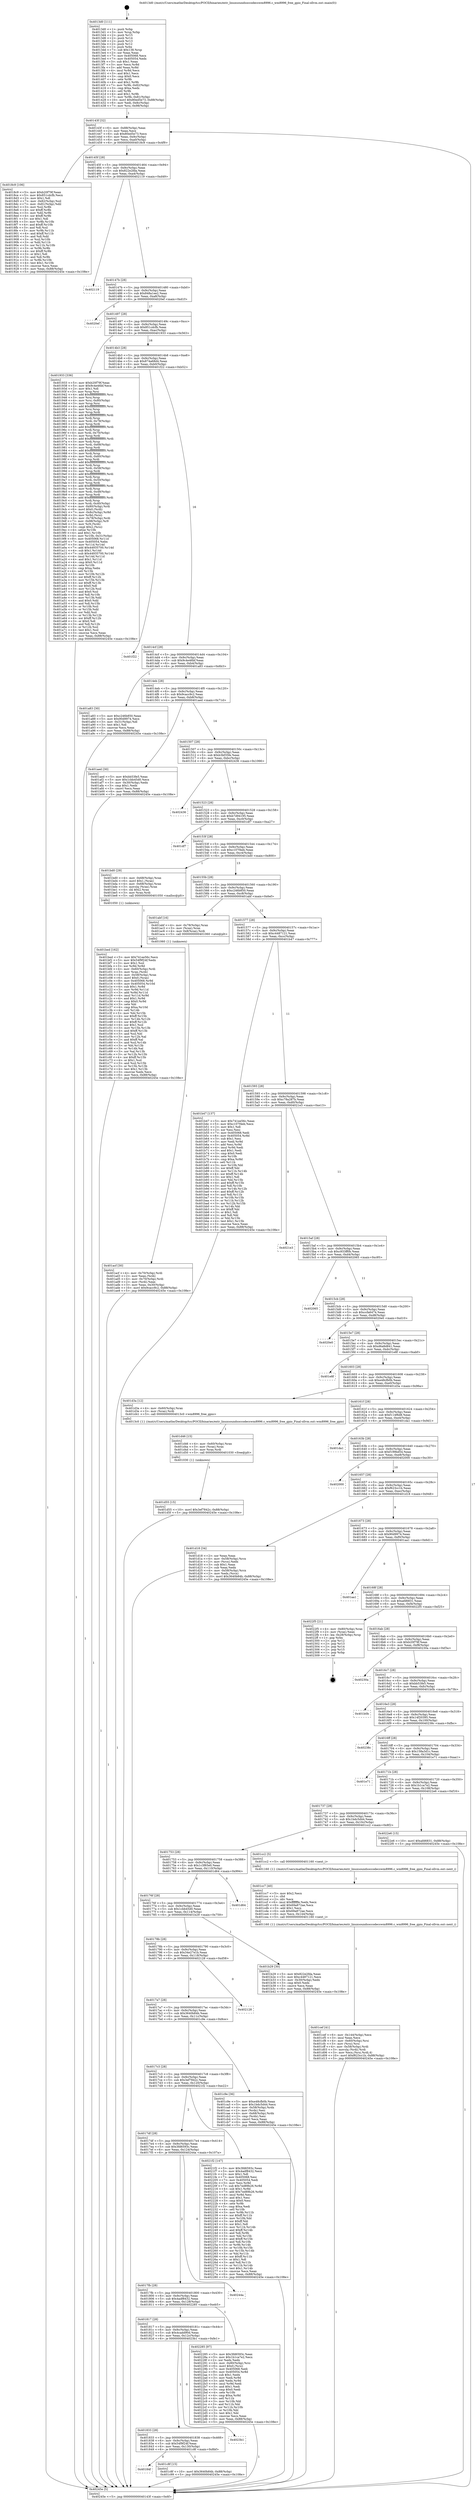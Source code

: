 digraph "0x4013d0" {
  label = "0x4013d0 (/mnt/c/Users/mathe/Desktop/tcc/POCII/binaries/extr_linuxsoundsoccodecswm8996.c_wm8996_free_gpio_Final-ollvm.out::main(0))"
  labelloc = "t"
  node[shape=record]

  Entry [label="",width=0.3,height=0.3,shape=circle,fillcolor=black,style=filled]
  "0x40143f" [label="{
     0x40143f [32]\l
     | [instrs]\l
     &nbsp;&nbsp;0x40143f \<+6\>: mov -0x88(%rbp),%eax\l
     &nbsp;&nbsp;0x401445 \<+2\>: mov %eax,%ecx\l
     &nbsp;&nbsp;0x401447 \<+6\>: sub $0x80ed5e73,%ecx\l
     &nbsp;&nbsp;0x40144d \<+6\>: mov %eax,-0x9c(%rbp)\l
     &nbsp;&nbsp;0x401453 \<+6\>: mov %ecx,-0xa0(%rbp)\l
     &nbsp;&nbsp;0x401459 \<+6\>: je 00000000004018c9 \<main+0x4f9\>\l
  }"]
  "0x4018c9" [label="{
     0x4018c9 [106]\l
     | [instrs]\l
     &nbsp;&nbsp;0x4018c9 \<+5\>: mov $0xb20f79f,%eax\l
     &nbsp;&nbsp;0x4018ce \<+5\>: mov $0x851cdcfb,%ecx\l
     &nbsp;&nbsp;0x4018d3 \<+2\>: mov $0x1,%dl\l
     &nbsp;&nbsp;0x4018d5 \<+7\>: mov -0x82(%rbp),%sil\l
     &nbsp;&nbsp;0x4018dc \<+7\>: mov -0x81(%rbp),%dil\l
     &nbsp;&nbsp;0x4018e3 \<+3\>: mov %sil,%r8b\l
     &nbsp;&nbsp;0x4018e6 \<+4\>: xor $0xff,%r8b\l
     &nbsp;&nbsp;0x4018ea \<+3\>: mov %dil,%r9b\l
     &nbsp;&nbsp;0x4018ed \<+4\>: xor $0xff,%r9b\l
     &nbsp;&nbsp;0x4018f1 \<+3\>: xor $0x1,%dl\l
     &nbsp;&nbsp;0x4018f4 \<+3\>: mov %r8b,%r10b\l
     &nbsp;&nbsp;0x4018f7 \<+4\>: and $0xff,%r10b\l
     &nbsp;&nbsp;0x4018fb \<+3\>: and %dl,%sil\l
     &nbsp;&nbsp;0x4018fe \<+3\>: mov %r9b,%r11b\l
     &nbsp;&nbsp;0x401901 \<+4\>: and $0xff,%r11b\l
     &nbsp;&nbsp;0x401905 \<+3\>: and %dl,%dil\l
     &nbsp;&nbsp;0x401908 \<+3\>: or %sil,%r10b\l
     &nbsp;&nbsp;0x40190b \<+3\>: or %dil,%r11b\l
     &nbsp;&nbsp;0x40190e \<+3\>: xor %r11b,%r10b\l
     &nbsp;&nbsp;0x401911 \<+3\>: or %r9b,%r8b\l
     &nbsp;&nbsp;0x401914 \<+4\>: xor $0xff,%r8b\l
     &nbsp;&nbsp;0x401918 \<+3\>: or $0x1,%dl\l
     &nbsp;&nbsp;0x40191b \<+3\>: and %dl,%r8b\l
     &nbsp;&nbsp;0x40191e \<+3\>: or %r8b,%r10b\l
     &nbsp;&nbsp;0x401921 \<+4\>: test $0x1,%r10b\l
     &nbsp;&nbsp;0x401925 \<+3\>: cmovne %ecx,%eax\l
     &nbsp;&nbsp;0x401928 \<+6\>: mov %eax,-0x88(%rbp)\l
     &nbsp;&nbsp;0x40192e \<+5\>: jmp 000000000040245e \<main+0x108e\>\l
  }"]
  "0x40145f" [label="{
     0x40145f [28]\l
     | [instrs]\l
     &nbsp;&nbsp;0x40145f \<+5\>: jmp 0000000000401464 \<main+0x94\>\l
     &nbsp;&nbsp;0x401464 \<+6\>: mov -0x9c(%rbp),%eax\l
     &nbsp;&nbsp;0x40146a \<+5\>: sub $0x822e2fda,%eax\l
     &nbsp;&nbsp;0x40146f \<+6\>: mov %eax,-0xa4(%rbp)\l
     &nbsp;&nbsp;0x401475 \<+6\>: je 0000000000402119 \<main+0xd49\>\l
  }"]
  "0x40245e" [label="{
     0x40245e [5]\l
     | [instrs]\l
     &nbsp;&nbsp;0x40245e \<+5\>: jmp 000000000040143f \<main+0x6f\>\l
  }"]
  "0x4013d0" [label="{
     0x4013d0 [111]\l
     | [instrs]\l
     &nbsp;&nbsp;0x4013d0 \<+1\>: push %rbp\l
     &nbsp;&nbsp;0x4013d1 \<+3\>: mov %rsp,%rbp\l
     &nbsp;&nbsp;0x4013d4 \<+2\>: push %r15\l
     &nbsp;&nbsp;0x4013d6 \<+2\>: push %r14\l
     &nbsp;&nbsp;0x4013d8 \<+2\>: push %r13\l
     &nbsp;&nbsp;0x4013da \<+2\>: push %r12\l
     &nbsp;&nbsp;0x4013dc \<+1\>: push %rbx\l
     &nbsp;&nbsp;0x4013dd \<+7\>: sub $0x138,%rsp\l
     &nbsp;&nbsp;0x4013e4 \<+2\>: xor %eax,%eax\l
     &nbsp;&nbsp;0x4013e6 \<+7\>: mov 0x405068,%ecx\l
     &nbsp;&nbsp;0x4013ed \<+7\>: mov 0x405054,%edx\l
     &nbsp;&nbsp;0x4013f4 \<+3\>: sub $0x1,%eax\l
     &nbsp;&nbsp;0x4013f7 \<+3\>: mov %ecx,%r8d\l
     &nbsp;&nbsp;0x4013fa \<+3\>: add %eax,%r8d\l
     &nbsp;&nbsp;0x4013fd \<+4\>: imul %r8d,%ecx\l
     &nbsp;&nbsp;0x401401 \<+3\>: and $0x1,%ecx\l
     &nbsp;&nbsp;0x401404 \<+3\>: cmp $0x0,%ecx\l
     &nbsp;&nbsp;0x401407 \<+4\>: sete %r9b\l
     &nbsp;&nbsp;0x40140b \<+4\>: and $0x1,%r9b\l
     &nbsp;&nbsp;0x40140f \<+7\>: mov %r9b,-0x82(%rbp)\l
     &nbsp;&nbsp;0x401416 \<+3\>: cmp $0xa,%edx\l
     &nbsp;&nbsp;0x401419 \<+4\>: setl %r9b\l
     &nbsp;&nbsp;0x40141d \<+4\>: and $0x1,%r9b\l
     &nbsp;&nbsp;0x401421 \<+7\>: mov %r9b,-0x81(%rbp)\l
     &nbsp;&nbsp;0x401428 \<+10\>: movl $0x80ed5e73,-0x88(%rbp)\l
     &nbsp;&nbsp;0x401432 \<+6\>: mov %edi,-0x8c(%rbp)\l
     &nbsp;&nbsp;0x401438 \<+7\>: mov %rsi,-0x98(%rbp)\l
  }"]
  Exit [label="",width=0.3,height=0.3,shape=circle,fillcolor=black,style=filled,peripheries=2]
  "0x402119" [label="{
     0x402119\l
  }", style=dashed]
  "0x40147b" [label="{
     0x40147b [28]\l
     | [instrs]\l
     &nbsp;&nbsp;0x40147b \<+5\>: jmp 0000000000401480 \<main+0xb0\>\l
     &nbsp;&nbsp;0x401480 \<+6\>: mov -0x9c(%rbp),%eax\l
     &nbsp;&nbsp;0x401486 \<+5\>: sub $0x848a1ee2,%eax\l
     &nbsp;&nbsp;0x40148b \<+6\>: mov %eax,-0xa8(%rbp)\l
     &nbsp;&nbsp;0x401491 \<+6\>: je 00000000004020ef \<main+0xd1f\>\l
  }"]
  "0x401d55" [label="{
     0x401d55 [15]\l
     | [instrs]\l
     &nbsp;&nbsp;0x401d55 \<+10\>: movl $0x3ef7842c,-0x88(%rbp)\l
     &nbsp;&nbsp;0x401d5f \<+5\>: jmp 000000000040245e \<main+0x108e\>\l
  }"]
  "0x4020ef" [label="{
     0x4020ef\l
  }", style=dashed]
  "0x401497" [label="{
     0x401497 [28]\l
     | [instrs]\l
     &nbsp;&nbsp;0x401497 \<+5\>: jmp 000000000040149c \<main+0xcc\>\l
     &nbsp;&nbsp;0x40149c \<+6\>: mov -0x9c(%rbp),%eax\l
     &nbsp;&nbsp;0x4014a2 \<+5\>: sub $0x851cdcfb,%eax\l
     &nbsp;&nbsp;0x4014a7 \<+6\>: mov %eax,-0xac(%rbp)\l
     &nbsp;&nbsp;0x4014ad \<+6\>: je 0000000000401933 \<main+0x563\>\l
  }"]
  "0x401d46" [label="{
     0x401d46 [15]\l
     | [instrs]\l
     &nbsp;&nbsp;0x401d46 \<+4\>: mov -0x60(%rbp),%rax\l
     &nbsp;&nbsp;0x401d4a \<+3\>: mov (%rax),%rax\l
     &nbsp;&nbsp;0x401d4d \<+3\>: mov %rax,%rdi\l
     &nbsp;&nbsp;0x401d50 \<+5\>: call 0000000000401030 \<free@plt\>\l
     | [calls]\l
     &nbsp;&nbsp;0x401030 \{1\} (unknown)\l
  }"]
  "0x401933" [label="{
     0x401933 [336]\l
     | [instrs]\l
     &nbsp;&nbsp;0x401933 \<+5\>: mov $0xb20f79f,%eax\l
     &nbsp;&nbsp;0x401938 \<+5\>: mov $0x9c4e46bf,%ecx\l
     &nbsp;&nbsp;0x40193d \<+2\>: mov $0x1,%dl\l
     &nbsp;&nbsp;0x40193f \<+3\>: mov %rsp,%rsi\l
     &nbsp;&nbsp;0x401942 \<+4\>: add $0xfffffffffffffff0,%rsi\l
     &nbsp;&nbsp;0x401946 \<+3\>: mov %rsi,%rsp\l
     &nbsp;&nbsp;0x401949 \<+4\>: mov %rsi,-0x80(%rbp)\l
     &nbsp;&nbsp;0x40194d \<+3\>: mov %rsp,%rsi\l
     &nbsp;&nbsp;0x401950 \<+4\>: add $0xfffffffffffffff0,%rsi\l
     &nbsp;&nbsp;0x401954 \<+3\>: mov %rsi,%rsp\l
     &nbsp;&nbsp;0x401957 \<+3\>: mov %rsp,%rdi\l
     &nbsp;&nbsp;0x40195a \<+4\>: add $0xfffffffffffffff0,%rdi\l
     &nbsp;&nbsp;0x40195e \<+3\>: mov %rdi,%rsp\l
     &nbsp;&nbsp;0x401961 \<+4\>: mov %rdi,-0x78(%rbp)\l
     &nbsp;&nbsp;0x401965 \<+3\>: mov %rsp,%rdi\l
     &nbsp;&nbsp;0x401968 \<+4\>: add $0xfffffffffffffff0,%rdi\l
     &nbsp;&nbsp;0x40196c \<+3\>: mov %rdi,%rsp\l
     &nbsp;&nbsp;0x40196f \<+4\>: mov %rdi,-0x70(%rbp)\l
     &nbsp;&nbsp;0x401973 \<+3\>: mov %rsp,%rdi\l
     &nbsp;&nbsp;0x401976 \<+4\>: add $0xfffffffffffffff0,%rdi\l
     &nbsp;&nbsp;0x40197a \<+3\>: mov %rdi,%rsp\l
     &nbsp;&nbsp;0x40197d \<+4\>: mov %rdi,-0x68(%rbp)\l
     &nbsp;&nbsp;0x401981 \<+3\>: mov %rsp,%rdi\l
     &nbsp;&nbsp;0x401984 \<+4\>: add $0xfffffffffffffff0,%rdi\l
     &nbsp;&nbsp;0x401988 \<+3\>: mov %rdi,%rsp\l
     &nbsp;&nbsp;0x40198b \<+4\>: mov %rdi,-0x60(%rbp)\l
     &nbsp;&nbsp;0x40198f \<+3\>: mov %rsp,%rdi\l
     &nbsp;&nbsp;0x401992 \<+4\>: add $0xfffffffffffffff0,%rdi\l
     &nbsp;&nbsp;0x401996 \<+3\>: mov %rdi,%rsp\l
     &nbsp;&nbsp;0x401999 \<+4\>: mov %rdi,-0x58(%rbp)\l
     &nbsp;&nbsp;0x40199d \<+3\>: mov %rsp,%rdi\l
     &nbsp;&nbsp;0x4019a0 \<+4\>: add $0xfffffffffffffff0,%rdi\l
     &nbsp;&nbsp;0x4019a4 \<+3\>: mov %rdi,%rsp\l
     &nbsp;&nbsp;0x4019a7 \<+4\>: mov %rdi,-0x50(%rbp)\l
     &nbsp;&nbsp;0x4019ab \<+3\>: mov %rsp,%rdi\l
     &nbsp;&nbsp;0x4019ae \<+4\>: add $0xfffffffffffffff0,%rdi\l
     &nbsp;&nbsp;0x4019b2 \<+3\>: mov %rdi,%rsp\l
     &nbsp;&nbsp;0x4019b5 \<+4\>: mov %rdi,-0x48(%rbp)\l
     &nbsp;&nbsp;0x4019b9 \<+3\>: mov %rsp,%rdi\l
     &nbsp;&nbsp;0x4019bc \<+4\>: add $0xfffffffffffffff0,%rdi\l
     &nbsp;&nbsp;0x4019c0 \<+3\>: mov %rdi,%rsp\l
     &nbsp;&nbsp;0x4019c3 \<+4\>: mov %rdi,-0x40(%rbp)\l
     &nbsp;&nbsp;0x4019c7 \<+4\>: mov -0x80(%rbp),%rdi\l
     &nbsp;&nbsp;0x4019cb \<+6\>: movl $0x0,(%rdi)\l
     &nbsp;&nbsp;0x4019d1 \<+7\>: mov -0x8c(%rbp),%r8d\l
     &nbsp;&nbsp;0x4019d8 \<+3\>: mov %r8d,(%rsi)\l
     &nbsp;&nbsp;0x4019db \<+4\>: mov -0x78(%rbp),%rdi\l
     &nbsp;&nbsp;0x4019df \<+7\>: mov -0x98(%rbp),%r9\l
     &nbsp;&nbsp;0x4019e6 \<+3\>: mov %r9,(%rdi)\l
     &nbsp;&nbsp;0x4019e9 \<+3\>: cmpl $0x2,(%rsi)\l
     &nbsp;&nbsp;0x4019ec \<+4\>: setne %r10b\l
     &nbsp;&nbsp;0x4019f0 \<+4\>: and $0x1,%r10b\l
     &nbsp;&nbsp;0x4019f4 \<+4\>: mov %r10b,-0x31(%rbp)\l
     &nbsp;&nbsp;0x4019f8 \<+8\>: mov 0x405068,%r11d\l
     &nbsp;&nbsp;0x401a00 \<+7\>: mov 0x405054,%ebx\l
     &nbsp;&nbsp;0x401a07 \<+3\>: mov %r11d,%r14d\l
     &nbsp;&nbsp;0x401a0a \<+7\>: add $0x44935700,%r14d\l
     &nbsp;&nbsp;0x401a11 \<+4\>: sub $0x1,%r14d\l
     &nbsp;&nbsp;0x401a15 \<+7\>: sub $0x44935700,%r14d\l
     &nbsp;&nbsp;0x401a1c \<+4\>: imul %r14d,%r11d\l
     &nbsp;&nbsp;0x401a20 \<+4\>: and $0x1,%r11d\l
     &nbsp;&nbsp;0x401a24 \<+4\>: cmp $0x0,%r11d\l
     &nbsp;&nbsp;0x401a28 \<+4\>: sete %r10b\l
     &nbsp;&nbsp;0x401a2c \<+3\>: cmp $0xa,%ebx\l
     &nbsp;&nbsp;0x401a2f \<+4\>: setl %r15b\l
     &nbsp;&nbsp;0x401a33 \<+3\>: mov %r10b,%r12b\l
     &nbsp;&nbsp;0x401a36 \<+4\>: xor $0xff,%r12b\l
     &nbsp;&nbsp;0x401a3a \<+3\>: mov %r15b,%r13b\l
     &nbsp;&nbsp;0x401a3d \<+4\>: xor $0xff,%r13b\l
     &nbsp;&nbsp;0x401a41 \<+3\>: xor $0x0,%dl\l
     &nbsp;&nbsp;0x401a44 \<+3\>: mov %r12b,%sil\l
     &nbsp;&nbsp;0x401a47 \<+4\>: and $0x0,%sil\l
     &nbsp;&nbsp;0x401a4b \<+3\>: and %dl,%r10b\l
     &nbsp;&nbsp;0x401a4e \<+3\>: mov %r13b,%dil\l
     &nbsp;&nbsp;0x401a51 \<+4\>: and $0x0,%dil\l
     &nbsp;&nbsp;0x401a55 \<+3\>: and %dl,%r15b\l
     &nbsp;&nbsp;0x401a58 \<+3\>: or %r10b,%sil\l
     &nbsp;&nbsp;0x401a5b \<+3\>: or %r15b,%dil\l
     &nbsp;&nbsp;0x401a5e \<+3\>: xor %dil,%sil\l
     &nbsp;&nbsp;0x401a61 \<+3\>: or %r13b,%r12b\l
     &nbsp;&nbsp;0x401a64 \<+4\>: xor $0xff,%r12b\l
     &nbsp;&nbsp;0x401a68 \<+3\>: or $0x0,%dl\l
     &nbsp;&nbsp;0x401a6b \<+3\>: and %dl,%r12b\l
     &nbsp;&nbsp;0x401a6e \<+3\>: or %r12b,%sil\l
     &nbsp;&nbsp;0x401a71 \<+4\>: test $0x1,%sil\l
     &nbsp;&nbsp;0x401a75 \<+3\>: cmovne %ecx,%eax\l
     &nbsp;&nbsp;0x401a78 \<+6\>: mov %eax,-0x88(%rbp)\l
     &nbsp;&nbsp;0x401a7e \<+5\>: jmp 000000000040245e \<main+0x108e\>\l
  }"]
  "0x4014b3" [label="{
     0x4014b3 [28]\l
     | [instrs]\l
     &nbsp;&nbsp;0x4014b3 \<+5\>: jmp 00000000004014b8 \<main+0xe8\>\l
     &nbsp;&nbsp;0x4014b8 \<+6\>: mov -0x9c(%rbp),%eax\l
     &nbsp;&nbsp;0x4014be \<+5\>: sub $0x874a68d4,%eax\l
     &nbsp;&nbsp;0x4014c3 \<+6\>: mov %eax,-0xb0(%rbp)\l
     &nbsp;&nbsp;0x4014c9 \<+6\>: je 0000000000401f22 \<main+0xb52\>\l
  }"]
  "0x401cef" [label="{
     0x401cef [41]\l
     | [instrs]\l
     &nbsp;&nbsp;0x401cef \<+6\>: mov -0x144(%rbp),%ecx\l
     &nbsp;&nbsp;0x401cf5 \<+3\>: imul %eax,%ecx\l
     &nbsp;&nbsp;0x401cf8 \<+4\>: mov -0x60(%rbp),%rsi\l
     &nbsp;&nbsp;0x401cfc \<+3\>: mov (%rsi),%rsi\l
     &nbsp;&nbsp;0x401cff \<+4\>: mov -0x58(%rbp),%rdi\l
     &nbsp;&nbsp;0x401d03 \<+3\>: movslq (%rdi),%rdi\l
     &nbsp;&nbsp;0x401d06 \<+3\>: mov %ecx,(%rsi,%rdi,4)\l
     &nbsp;&nbsp;0x401d09 \<+10\>: movl $0xf623cc1b,-0x88(%rbp)\l
     &nbsp;&nbsp;0x401d13 \<+5\>: jmp 000000000040245e \<main+0x108e\>\l
  }"]
  "0x401cc7" [label="{
     0x401cc7 [40]\l
     | [instrs]\l
     &nbsp;&nbsp;0x401cc7 \<+5\>: mov $0x2,%ecx\l
     &nbsp;&nbsp;0x401ccc \<+1\>: cltd\l
     &nbsp;&nbsp;0x401ccd \<+2\>: idiv %ecx\l
     &nbsp;&nbsp;0x401ccf \<+6\>: imul $0xfffffffe,%edx,%ecx\l
     &nbsp;&nbsp;0x401cd5 \<+6\>: add $0x69a872ae,%ecx\l
     &nbsp;&nbsp;0x401cdb \<+3\>: add $0x1,%ecx\l
     &nbsp;&nbsp;0x401cde \<+6\>: sub $0x69a872ae,%ecx\l
     &nbsp;&nbsp;0x401ce4 \<+6\>: mov %ecx,-0x144(%rbp)\l
     &nbsp;&nbsp;0x401cea \<+5\>: call 0000000000401160 \<next_i\>\l
     | [calls]\l
     &nbsp;&nbsp;0x401160 \{1\} (/mnt/c/Users/mathe/Desktop/tcc/POCII/binaries/extr_linuxsoundsoccodecswm8996.c_wm8996_free_gpio_Final-ollvm.out::next_i)\l
  }"]
  "0x401f22" [label="{
     0x401f22\l
  }", style=dashed]
  "0x4014cf" [label="{
     0x4014cf [28]\l
     | [instrs]\l
     &nbsp;&nbsp;0x4014cf \<+5\>: jmp 00000000004014d4 \<main+0x104\>\l
     &nbsp;&nbsp;0x4014d4 \<+6\>: mov -0x9c(%rbp),%eax\l
     &nbsp;&nbsp;0x4014da \<+5\>: sub $0x9c4e46bf,%eax\l
     &nbsp;&nbsp;0x4014df \<+6\>: mov %eax,-0xb4(%rbp)\l
     &nbsp;&nbsp;0x4014e5 \<+6\>: je 0000000000401a83 \<main+0x6b3\>\l
  }"]
  "0x40184f" [label="{
     0x40184f\l
  }", style=dashed]
  "0x401a83" [label="{
     0x401a83 [30]\l
     | [instrs]\l
     &nbsp;&nbsp;0x401a83 \<+5\>: mov $0xc246b850,%eax\l
     &nbsp;&nbsp;0x401a88 \<+5\>: mov $0x90d9974,%ecx\l
     &nbsp;&nbsp;0x401a8d \<+3\>: mov -0x31(%rbp),%dl\l
     &nbsp;&nbsp;0x401a90 \<+3\>: test $0x1,%dl\l
     &nbsp;&nbsp;0x401a93 \<+3\>: cmovne %ecx,%eax\l
     &nbsp;&nbsp;0x401a96 \<+6\>: mov %eax,-0x88(%rbp)\l
     &nbsp;&nbsp;0x401a9c \<+5\>: jmp 000000000040245e \<main+0x108e\>\l
  }"]
  "0x4014eb" [label="{
     0x4014eb [28]\l
     | [instrs]\l
     &nbsp;&nbsp;0x4014eb \<+5\>: jmp 00000000004014f0 \<main+0x120\>\l
     &nbsp;&nbsp;0x4014f0 \<+6\>: mov -0x9c(%rbp),%eax\l
     &nbsp;&nbsp;0x4014f6 \<+5\>: sub $0x9cacc9c2,%eax\l
     &nbsp;&nbsp;0x4014fb \<+6\>: mov %eax,-0xb8(%rbp)\l
     &nbsp;&nbsp;0x401501 \<+6\>: je 0000000000401aed \<main+0x71d\>\l
  }"]
  "0x401c8f" [label="{
     0x401c8f [15]\l
     | [instrs]\l
     &nbsp;&nbsp;0x401c8f \<+10\>: movl $0x3640b84b,-0x88(%rbp)\l
     &nbsp;&nbsp;0x401c99 \<+5\>: jmp 000000000040245e \<main+0x108e\>\l
  }"]
  "0x401aed" [label="{
     0x401aed [30]\l
     | [instrs]\l
     &nbsp;&nbsp;0x401aed \<+5\>: mov $0xbb53fe5,%eax\l
     &nbsp;&nbsp;0x401af2 \<+5\>: mov $0x1cbb45d0,%ecx\l
     &nbsp;&nbsp;0x401af7 \<+3\>: mov -0x30(%rbp),%edx\l
     &nbsp;&nbsp;0x401afa \<+3\>: cmp $0x1,%edx\l
     &nbsp;&nbsp;0x401afd \<+3\>: cmovl %ecx,%eax\l
     &nbsp;&nbsp;0x401b00 \<+6\>: mov %eax,-0x88(%rbp)\l
     &nbsp;&nbsp;0x401b06 \<+5\>: jmp 000000000040245e \<main+0x108e\>\l
  }"]
  "0x401507" [label="{
     0x401507 [28]\l
     | [instrs]\l
     &nbsp;&nbsp;0x401507 \<+5\>: jmp 000000000040150c \<main+0x13c\>\l
     &nbsp;&nbsp;0x40150c \<+6\>: mov -0x9c(%rbp),%eax\l
     &nbsp;&nbsp;0x401512 \<+5\>: sub $0xb3bf35fe,%eax\l
     &nbsp;&nbsp;0x401517 \<+6\>: mov %eax,-0xbc(%rbp)\l
     &nbsp;&nbsp;0x40151d \<+6\>: je 0000000000402436 \<main+0x1066\>\l
  }"]
  "0x401833" [label="{
     0x401833 [28]\l
     | [instrs]\l
     &nbsp;&nbsp;0x401833 \<+5\>: jmp 0000000000401838 \<main+0x468\>\l
     &nbsp;&nbsp;0x401838 \<+6\>: mov -0x9c(%rbp),%eax\l
     &nbsp;&nbsp;0x40183e \<+5\>: sub $0x54f9f24f,%eax\l
     &nbsp;&nbsp;0x401843 \<+6\>: mov %eax,-0x130(%rbp)\l
     &nbsp;&nbsp;0x401849 \<+6\>: je 0000000000401c8f \<main+0x8bf\>\l
  }"]
  "0x402436" [label="{
     0x402436\l
  }", style=dashed]
  "0x401523" [label="{
     0x401523 [28]\l
     | [instrs]\l
     &nbsp;&nbsp;0x401523 \<+5\>: jmp 0000000000401528 \<main+0x158\>\l
     &nbsp;&nbsp;0x401528 \<+6\>: mov -0x9c(%rbp),%eax\l
     &nbsp;&nbsp;0x40152e \<+5\>: sub $0xb7d94195,%eax\l
     &nbsp;&nbsp;0x401533 \<+6\>: mov %eax,-0xc0(%rbp)\l
     &nbsp;&nbsp;0x401539 \<+6\>: je 0000000000401df7 \<main+0xa27\>\l
  }"]
  "0x4023b1" [label="{
     0x4023b1\l
  }", style=dashed]
  "0x401df7" [label="{
     0x401df7\l
  }", style=dashed]
  "0x40153f" [label="{
     0x40153f [28]\l
     | [instrs]\l
     &nbsp;&nbsp;0x40153f \<+5\>: jmp 0000000000401544 \<main+0x174\>\l
     &nbsp;&nbsp;0x401544 \<+6\>: mov -0x9c(%rbp),%eax\l
     &nbsp;&nbsp;0x40154a \<+5\>: sub $0xc107f4eb,%eax\l
     &nbsp;&nbsp;0x40154f \<+6\>: mov %eax,-0xc4(%rbp)\l
     &nbsp;&nbsp;0x401555 \<+6\>: je 0000000000401bd0 \<main+0x800\>\l
  }"]
  "0x401817" [label="{
     0x401817 [28]\l
     | [instrs]\l
     &nbsp;&nbsp;0x401817 \<+5\>: jmp 000000000040181c \<main+0x44c\>\l
     &nbsp;&nbsp;0x40181c \<+6\>: mov -0x9c(%rbp),%eax\l
     &nbsp;&nbsp;0x401822 \<+5\>: sub $0x4cadd90d,%eax\l
     &nbsp;&nbsp;0x401827 \<+6\>: mov %eax,-0x12c(%rbp)\l
     &nbsp;&nbsp;0x40182d \<+6\>: je 00000000004023b1 \<main+0xfe1\>\l
  }"]
  "0x401bd0" [label="{
     0x401bd0 [29]\l
     | [instrs]\l
     &nbsp;&nbsp;0x401bd0 \<+4\>: mov -0x68(%rbp),%rax\l
     &nbsp;&nbsp;0x401bd4 \<+6\>: movl $0x1,(%rax)\l
     &nbsp;&nbsp;0x401bda \<+4\>: mov -0x68(%rbp),%rax\l
     &nbsp;&nbsp;0x401bde \<+3\>: movslq (%rax),%rax\l
     &nbsp;&nbsp;0x401be1 \<+4\>: shl $0x2,%rax\l
     &nbsp;&nbsp;0x401be5 \<+3\>: mov %rax,%rdi\l
     &nbsp;&nbsp;0x401be8 \<+5\>: call 0000000000401050 \<malloc@plt\>\l
     | [calls]\l
     &nbsp;&nbsp;0x401050 \{1\} (unknown)\l
  }"]
  "0x40155b" [label="{
     0x40155b [28]\l
     | [instrs]\l
     &nbsp;&nbsp;0x40155b \<+5\>: jmp 0000000000401560 \<main+0x190\>\l
     &nbsp;&nbsp;0x401560 \<+6\>: mov -0x9c(%rbp),%eax\l
     &nbsp;&nbsp;0x401566 \<+5\>: sub $0xc246b850,%eax\l
     &nbsp;&nbsp;0x40156b \<+6\>: mov %eax,-0xc8(%rbp)\l
     &nbsp;&nbsp;0x401571 \<+6\>: je 0000000000401abf \<main+0x6ef\>\l
  }"]
  "0x402285" [label="{
     0x402285 [97]\l
     | [instrs]\l
     &nbsp;&nbsp;0x402285 \<+5\>: mov $0x3fd6593c,%eax\l
     &nbsp;&nbsp;0x40228a \<+5\>: mov $0x1b1ca7e2,%ecx\l
     &nbsp;&nbsp;0x40228f \<+2\>: xor %edx,%edx\l
     &nbsp;&nbsp;0x402291 \<+4\>: mov -0x80(%rbp),%rsi\l
     &nbsp;&nbsp;0x402295 \<+6\>: movl $0x0,(%rsi)\l
     &nbsp;&nbsp;0x40229b \<+7\>: mov 0x405068,%edi\l
     &nbsp;&nbsp;0x4022a2 \<+8\>: mov 0x405054,%r8d\l
     &nbsp;&nbsp;0x4022aa \<+3\>: sub $0x1,%edx\l
     &nbsp;&nbsp;0x4022ad \<+3\>: mov %edi,%r9d\l
     &nbsp;&nbsp;0x4022b0 \<+3\>: add %edx,%r9d\l
     &nbsp;&nbsp;0x4022b3 \<+4\>: imul %r9d,%edi\l
     &nbsp;&nbsp;0x4022b7 \<+3\>: and $0x1,%edi\l
     &nbsp;&nbsp;0x4022ba \<+3\>: cmp $0x0,%edi\l
     &nbsp;&nbsp;0x4022bd \<+4\>: sete %r10b\l
     &nbsp;&nbsp;0x4022c1 \<+4\>: cmp $0xa,%r8d\l
     &nbsp;&nbsp;0x4022c5 \<+4\>: setl %r11b\l
     &nbsp;&nbsp;0x4022c9 \<+3\>: mov %r10b,%bl\l
     &nbsp;&nbsp;0x4022cc \<+3\>: and %r11b,%bl\l
     &nbsp;&nbsp;0x4022cf \<+3\>: xor %r11b,%r10b\l
     &nbsp;&nbsp;0x4022d2 \<+3\>: or %r10b,%bl\l
     &nbsp;&nbsp;0x4022d5 \<+3\>: test $0x1,%bl\l
     &nbsp;&nbsp;0x4022d8 \<+3\>: cmovne %ecx,%eax\l
     &nbsp;&nbsp;0x4022db \<+6\>: mov %eax,-0x88(%rbp)\l
     &nbsp;&nbsp;0x4022e1 \<+5\>: jmp 000000000040245e \<main+0x108e\>\l
  }"]
  "0x401abf" [label="{
     0x401abf [16]\l
     | [instrs]\l
     &nbsp;&nbsp;0x401abf \<+4\>: mov -0x78(%rbp),%rax\l
     &nbsp;&nbsp;0x401ac3 \<+3\>: mov (%rax),%rax\l
     &nbsp;&nbsp;0x401ac6 \<+4\>: mov 0x8(%rax),%rdi\l
     &nbsp;&nbsp;0x401aca \<+5\>: call 0000000000401060 \<atoi@plt\>\l
     | [calls]\l
     &nbsp;&nbsp;0x401060 \{1\} (unknown)\l
  }"]
  "0x401577" [label="{
     0x401577 [28]\l
     | [instrs]\l
     &nbsp;&nbsp;0x401577 \<+5\>: jmp 000000000040157c \<main+0x1ac\>\l
     &nbsp;&nbsp;0x40157c \<+6\>: mov -0x9c(%rbp),%eax\l
     &nbsp;&nbsp;0x401582 \<+5\>: sub $0xc4487121,%eax\l
     &nbsp;&nbsp;0x401587 \<+6\>: mov %eax,-0xcc(%rbp)\l
     &nbsp;&nbsp;0x40158d \<+6\>: je 0000000000401b47 \<main+0x777\>\l
  }"]
  "0x401acf" [label="{
     0x401acf [30]\l
     | [instrs]\l
     &nbsp;&nbsp;0x401acf \<+4\>: mov -0x70(%rbp),%rdi\l
     &nbsp;&nbsp;0x401ad3 \<+2\>: mov %eax,(%rdi)\l
     &nbsp;&nbsp;0x401ad5 \<+4\>: mov -0x70(%rbp),%rdi\l
     &nbsp;&nbsp;0x401ad9 \<+2\>: mov (%rdi),%eax\l
     &nbsp;&nbsp;0x401adb \<+3\>: mov %eax,-0x30(%rbp)\l
     &nbsp;&nbsp;0x401ade \<+10\>: movl $0x9cacc9c2,-0x88(%rbp)\l
     &nbsp;&nbsp;0x401ae8 \<+5\>: jmp 000000000040245e \<main+0x108e\>\l
  }"]
  "0x4017fb" [label="{
     0x4017fb [28]\l
     | [instrs]\l
     &nbsp;&nbsp;0x4017fb \<+5\>: jmp 0000000000401800 \<main+0x430\>\l
     &nbsp;&nbsp;0x401800 \<+6\>: mov -0x9c(%rbp),%eax\l
     &nbsp;&nbsp;0x401806 \<+5\>: sub $0x4adf8432,%eax\l
     &nbsp;&nbsp;0x40180b \<+6\>: mov %eax,-0x128(%rbp)\l
     &nbsp;&nbsp;0x401811 \<+6\>: je 0000000000402285 \<main+0xeb5\>\l
  }"]
  "0x401b47" [label="{
     0x401b47 [137]\l
     | [instrs]\l
     &nbsp;&nbsp;0x401b47 \<+5\>: mov $0x741ee56c,%eax\l
     &nbsp;&nbsp;0x401b4c \<+5\>: mov $0xc107f4eb,%ecx\l
     &nbsp;&nbsp;0x401b51 \<+2\>: mov $0x1,%dl\l
     &nbsp;&nbsp;0x401b53 \<+2\>: xor %esi,%esi\l
     &nbsp;&nbsp;0x401b55 \<+7\>: mov 0x405068,%edi\l
     &nbsp;&nbsp;0x401b5c \<+8\>: mov 0x405054,%r8d\l
     &nbsp;&nbsp;0x401b64 \<+3\>: sub $0x1,%esi\l
     &nbsp;&nbsp;0x401b67 \<+3\>: mov %edi,%r9d\l
     &nbsp;&nbsp;0x401b6a \<+3\>: add %esi,%r9d\l
     &nbsp;&nbsp;0x401b6d \<+4\>: imul %r9d,%edi\l
     &nbsp;&nbsp;0x401b71 \<+3\>: and $0x1,%edi\l
     &nbsp;&nbsp;0x401b74 \<+3\>: cmp $0x0,%edi\l
     &nbsp;&nbsp;0x401b77 \<+4\>: sete %r10b\l
     &nbsp;&nbsp;0x401b7b \<+4\>: cmp $0xa,%r8d\l
     &nbsp;&nbsp;0x401b7f \<+4\>: setl %r11b\l
     &nbsp;&nbsp;0x401b83 \<+3\>: mov %r10b,%bl\l
     &nbsp;&nbsp;0x401b86 \<+3\>: xor $0xff,%bl\l
     &nbsp;&nbsp;0x401b89 \<+3\>: mov %r11b,%r14b\l
     &nbsp;&nbsp;0x401b8c \<+4\>: xor $0xff,%r14b\l
     &nbsp;&nbsp;0x401b90 \<+3\>: xor $0x1,%dl\l
     &nbsp;&nbsp;0x401b93 \<+3\>: mov %bl,%r15b\l
     &nbsp;&nbsp;0x401b96 \<+4\>: and $0xff,%r15b\l
     &nbsp;&nbsp;0x401b9a \<+3\>: and %dl,%r10b\l
     &nbsp;&nbsp;0x401b9d \<+3\>: mov %r14b,%r12b\l
     &nbsp;&nbsp;0x401ba0 \<+4\>: and $0xff,%r12b\l
     &nbsp;&nbsp;0x401ba4 \<+3\>: and %dl,%r11b\l
     &nbsp;&nbsp;0x401ba7 \<+3\>: or %r10b,%r15b\l
     &nbsp;&nbsp;0x401baa \<+3\>: or %r11b,%r12b\l
     &nbsp;&nbsp;0x401bad \<+3\>: xor %r12b,%r15b\l
     &nbsp;&nbsp;0x401bb0 \<+3\>: or %r14b,%bl\l
     &nbsp;&nbsp;0x401bb3 \<+3\>: xor $0xff,%bl\l
     &nbsp;&nbsp;0x401bb6 \<+3\>: or $0x1,%dl\l
     &nbsp;&nbsp;0x401bb9 \<+2\>: and %dl,%bl\l
     &nbsp;&nbsp;0x401bbb \<+3\>: or %bl,%r15b\l
     &nbsp;&nbsp;0x401bbe \<+4\>: test $0x1,%r15b\l
     &nbsp;&nbsp;0x401bc2 \<+3\>: cmovne %ecx,%eax\l
     &nbsp;&nbsp;0x401bc5 \<+6\>: mov %eax,-0x88(%rbp)\l
     &nbsp;&nbsp;0x401bcb \<+5\>: jmp 000000000040245e \<main+0x108e\>\l
  }"]
  "0x401593" [label="{
     0x401593 [28]\l
     | [instrs]\l
     &nbsp;&nbsp;0x401593 \<+5\>: jmp 0000000000401598 \<main+0x1c8\>\l
     &nbsp;&nbsp;0x401598 \<+6\>: mov -0x9c(%rbp),%eax\l
     &nbsp;&nbsp;0x40159e \<+5\>: sub $0xc78a287b,%eax\l
     &nbsp;&nbsp;0x4015a3 \<+6\>: mov %eax,-0xd0(%rbp)\l
     &nbsp;&nbsp;0x4015a9 \<+6\>: je 00000000004021e3 \<main+0xe13\>\l
  }"]
  "0x40244a" [label="{
     0x40244a\l
  }", style=dashed]
  "0x4021e3" [label="{
     0x4021e3\l
  }", style=dashed]
  "0x4015af" [label="{
     0x4015af [28]\l
     | [instrs]\l
     &nbsp;&nbsp;0x4015af \<+5\>: jmp 00000000004015b4 \<main+0x1e4\>\l
     &nbsp;&nbsp;0x4015b4 \<+6\>: mov -0x9c(%rbp),%eax\l
     &nbsp;&nbsp;0x4015ba \<+5\>: sub $0xc933ff0b,%eax\l
     &nbsp;&nbsp;0x4015bf \<+6\>: mov %eax,-0xd4(%rbp)\l
     &nbsp;&nbsp;0x4015c5 \<+6\>: je 0000000000402065 \<main+0xc95\>\l
  }"]
  "0x4017df" [label="{
     0x4017df [28]\l
     | [instrs]\l
     &nbsp;&nbsp;0x4017df \<+5\>: jmp 00000000004017e4 \<main+0x414\>\l
     &nbsp;&nbsp;0x4017e4 \<+6\>: mov -0x9c(%rbp),%eax\l
     &nbsp;&nbsp;0x4017ea \<+5\>: sub $0x3fd6593c,%eax\l
     &nbsp;&nbsp;0x4017ef \<+6\>: mov %eax,-0x124(%rbp)\l
     &nbsp;&nbsp;0x4017f5 \<+6\>: je 000000000040244a \<main+0x107a\>\l
  }"]
  "0x402065" [label="{
     0x402065\l
  }", style=dashed]
  "0x4015cb" [label="{
     0x4015cb [28]\l
     | [instrs]\l
     &nbsp;&nbsp;0x4015cb \<+5\>: jmp 00000000004015d0 \<main+0x200\>\l
     &nbsp;&nbsp;0x4015d0 \<+6\>: mov -0x9c(%rbp),%eax\l
     &nbsp;&nbsp;0x4015d6 \<+5\>: sub $0xccfa6474,%eax\l
     &nbsp;&nbsp;0x4015db \<+6\>: mov %eax,-0xd8(%rbp)\l
     &nbsp;&nbsp;0x4015e1 \<+6\>: je 00000000004020e0 \<main+0xd10\>\l
  }"]
  "0x4021f2" [label="{
     0x4021f2 [147]\l
     | [instrs]\l
     &nbsp;&nbsp;0x4021f2 \<+5\>: mov $0x3fd6593c,%eax\l
     &nbsp;&nbsp;0x4021f7 \<+5\>: mov $0x4adf8432,%ecx\l
     &nbsp;&nbsp;0x4021fc \<+2\>: mov $0x1,%dl\l
     &nbsp;&nbsp;0x4021fe \<+7\>: mov 0x405068,%esi\l
     &nbsp;&nbsp;0x402205 \<+7\>: mov 0x405054,%edi\l
     &nbsp;&nbsp;0x40220c \<+3\>: mov %esi,%r8d\l
     &nbsp;&nbsp;0x40220f \<+7\>: sub $0x7ed89b26,%r8d\l
     &nbsp;&nbsp;0x402216 \<+4\>: sub $0x1,%r8d\l
     &nbsp;&nbsp;0x40221a \<+7\>: add $0x7ed89b26,%r8d\l
     &nbsp;&nbsp;0x402221 \<+4\>: imul %r8d,%esi\l
     &nbsp;&nbsp;0x402225 \<+3\>: and $0x1,%esi\l
     &nbsp;&nbsp;0x402228 \<+3\>: cmp $0x0,%esi\l
     &nbsp;&nbsp;0x40222b \<+4\>: sete %r9b\l
     &nbsp;&nbsp;0x40222f \<+3\>: cmp $0xa,%edi\l
     &nbsp;&nbsp;0x402232 \<+4\>: setl %r10b\l
     &nbsp;&nbsp;0x402236 \<+3\>: mov %r9b,%r11b\l
     &nbsp;&nbsp;0x402239 \<+4\>: xor $0xff,%r11b\l
     &nbsp;&nbsp;0x40223d \<+3\>: mov %r10b,%bl\l
     &nbsp;&nbsp;0x402240 \<+3\>: xor $0xff,%bl\l
     &nbsp;&nbsp;0x402243 \<+3\>: xor $0x1,%dl\l
     &nbsp;&nbsp;0x402246 \<+3\>: mov %r11b,%r14b\l
     &nbsp;&nbsp;0x402249 \<+4\>: and $0xff,%r14b\l
     &nbsp;&nbsp;0x40224d \<+3\>: and %dl,%r9b\l
     &nbsp;&nbsp;0x402250 \<+3\>: mov %bl,%r15b\l
     &nbsp;&nbsp;0x402253 \<+4\>: and $0xff,%r15b\l
     &nbsp;&nbsp;0x402257 \<+3\>: and %dl,%r10b\l
     &nbsp;&nbsp;0x40225a \<+3\>: or %r9b,%r14b\l
     &nbsp;&nbsp;0x40225d \<+3\>: or %r10b,%r15b\l
     &nbsp;&nbsp;0x402260 \<+3\>: xor %r15b,%r14b\l
     &nbsp;&nbsp;0x402263 \<+3\>: or %bl,%r11b\l
     &nbsp;&nbsp;0x402266 \<+4\>: xor $0xff,%r11b\l
     &nbsp;&nbsp;0x40226a \<+3\>: or $0x1,%dl\l
     &nbsp;&nbsp;0x40226d \<+3\>: and %dl,%r11b\l
     &nbsp;&nbsp;0x402270 \<+3\>: or %r11b,%r14b\l
     &nbsp;&nbsp;0x402273 \<+4\>: test $0x1,%r14b\l
     &nbsp;&nbsp;0x402277 \<+3\>: cmovne %ecx,%eax\l
     &nbsp;&nbsp;0x40227a \<+6\>: mov %eax,-0x88(%rbp)\l
     &nbsp;&nbsp;0x402280 \<+5\>: jmp 000000000040245e \<main+0x108e\>\l
  }"]
  "0x4020e0" [label="{
     0x4020e0\l
  }", style=dashed]
  "0x4015e7" [label="{
     0x4015e7 [28]\l
     | [instrs]\l
     &nbsp;&nbsp;0x4015e7 \<+5\>: jmp 00000000004015ec \<main+0x21c\>\l
     &nbsp;&nbsp;0x4015ec \<+6\>: mov -0x9c(%rbp),%eax\l
     &nbsp;&nbsp;0x4015f2 \<+5\>: sub $0xd6a8d841,%eax\l
     &nbsp;&nbsp;0x4015f7 \<+6\>: mov %eax,-0xdc(%rbp)\l
     &nbsp;&nbsp;0x4015fd \<+6\>: je 0000000000401e8f \<main+0xabf\>\l
  }"]
  "0x4017c3" [label="{
     0x4017c3 [28]\l
     | [instrs]\l
     &nbsp;&nbsp;0x4017c3 \<+5\>: jmp 00000000004017c8 \<main+0x3f8\>\l
     &nbsp;&nbsp;0x4017c8 \<+6\>: mov -0x9c(%rbp),%eax\l
     &nbsp;&nbsp;0x4017ce \<+5\>: sub $0x3ef7842c,%eax\l
     &nbsp;&nbsp;0x4017d3 \<+6\>: mov %eax,-0x120(%rbp)\l
     &nbsp;&nbsp;0x4017d9 \<+6\>: je 00000000004021f2 \<main+0xe22\>\l
  }"]
  "0x401e8f" [label="{
     0x401e8f\l
  }", style=dashed]
  "0x401603" [label="{
     0x401603 [28]\l
     | [instrs]\l
     &nbsp;&nbsp;0x401603 \<+5\>: jmp 0000000000401608 \<main+0x238\>\l
     &nbsp;&nbsp;0x401608 \<+6\>: mov -0x9c(%rbp),%eax\l
     &nbsp;&nbsp;0x40160e \<+5\>: sub $0xe48cfb0b,%eax\l
     &nbsp;&nbsp;0x401613 \<+6\>: mov %eax,-0xe0(%rbp)\l
     &nbsp;&nbsp;0x401619 \<+6\>: je 0000000000401d3a \<main+0x96a\>\l
  }"]
  "0x401c9e" [label="{
     0x401c9e [36]\l
     | [instrs]\l
     &nbsp;&nbsp;0x401c9e \<+5\>: mov $0xe48cfb0b,%eax\l
     &nbsp;&nbsp;0x401ca3 \<+5\>: mov $0x1bdc5d44,%ecx\l
     &nbsp;&nbsp;0x401ca8 \<+4\>: mov -0x58(%rbp),%rdx\l
     &nbsp;&nbsp;0x401cac \<+2\>: mov (%rdx),%esi\l
     &nbsp;&nbsp;0x401cae \<+4\>: mov -0x68(%rbp),%rdx\l
     &nbsp;&nbsp;0x401cb2 \<+2\>: cmp (%rdx),%esi\l
     &nbsp;&nbsp;0x401cb4 \<+3\>: cmovl %ecx,%eax\l
     &nbsp;&nbsp;0x401cb7 \<+6\>: mov %eax,-0x88(%rbp)\l
     &nbsp;&nbsp;0x401cbd \<+5\>: jmp 000000000040245e \<main+0x108e\>\l
  }"]
  "0x401d3a" [label="{
     0x401d3a [12]\l
     | [instrs]\l
     &nbsp;&nbsp;0x401d3a \<+4\>: mov -0x60(%rbp),%rax\l
     &nbsp;&nbsp;0x401d3e \<+3\>: mov (%rax),%rdi\l
     &nbsp;&nbsp;0x401d41 \<+5\>: call 00000000004013c0 \<wm8996_free_gpio\>\l
     | [calls]\l
     &nbsp;&nbsp;0x4013c0 \{1\} (/mnt/c/Users/mathe/Desktop/tcc/POCII/binaries/extr_linuxsoundsoccodecswm8996.c_wm8996_free_gpio_Final-ollvm.out::wm8996_free_gpio)\l
  }"]
  "0x40161f" [label="{
     0x40161f [28]\l
     | [instrs]\l
     &nbsp;&nbsp;0x40161f \<+5\>: jmp 0000000000401624 \<main+0x254\>\l
     &nbsp;&nbsp;0x401624 \<+6\>: mov -0x9c(%rbp),%eax\l
     &nbsp;&nbsp;0x40162a \<+5\>: sub $0xf114f6d8,%eax\l
     &nbsp;&nbsp;0x40162f \<+6\>: mov %eax,-0xe4(%rbp)\l
     &nbsp;&nbsp;0x401635 \<+6\>: je 0000000000401da1 \<main+0x9d1\>\l
  }"]
  "0x4017a7" [label="{
     0x4017a7 [28]\l
     | [instrs]\l
     &nbsp;&nbsp;0x4017a7 \<+5\>: jmp 00000000004017ac \<main+0x3dc\>\l
     &nbsp;&nbsp;0x4017ac \<+6\>: mov -0x9c(%rbp),%eax\l
     &nbsp;&nbsp;0x4017b2 \<+5\>: sub $0x3640b84b,%eax\l
     &nbsp;&nbsp;0x4017b7 \<+6\>: mov %eax,-0x11c(%rbp)\l
     &nbsp;&nbsp;0x4017bd \<+6\>: je 0000000000401c9e \<main+0x8ce\>\l
  }"]
  "0x401da1" [label="{
     0x401da1\l
  }", style=dashed]
  "0x40163b" [label="{
     0x40163b [28]\l
     | [instrs]\l
     &nbsp;&nbsp;0x40163b \<+5\>: jmp 0000000000401640 \<main+0x270\>\l
     &nbsp;&nbsp;0x401640 \<+6\>: mov -0x9c(%rbp),%eax\l
     &nbsp;&nbsp;0x401646 \<+5\>: sub $0xf199bd54,%eax\l
     &nbsp;&nbsp;0x40164b \<+6\>: mov %eax,-0xe8(%rbp)\l
     &nbsp;&nbsp;0x401651 \<+6\>: je 0000000000402000 \<main+0xc30\>\l
  }"]
  "0x402128" [label="{
     0x402128\l
  }", style=dashed]
  "0x402000" [label="{
     0x402000\l
  }", style=dashed]
  "0x401657" [label="{
     0x401657 [28]\l
     | [instrs]\l
     &nbsp;&nbsp;0x401657 \<+5\>: jmp 000000000040165c \<main+0x28c\>\l
     &nbsp;&nbsp;0x40165c \<+6\>: mov -0x9c(%rbp),%eax\l
     &nbsp;&nbsp;0x401662 \<+5\>: sub $0xf623cc1b,%eax\l
     &nbsp;&nbsp;0x401667 \<+6\>: mov %eax,-0xec(%rbp)\l
     &nbsp;&nbsp;0x40166d \<+6\>: je 0000000000401d18 \<main+0x948\>\l
  }"]
  "0x401bed" [label="{
     0x401bed [162]\l
     | [instrs]\l
     &nbsp;&nbsp;0x401bed \<+5\>: mov $0x741ee56c,%ecx\l
     &nbsp;&nbsp;0x401bf2 \<+5\>: mov $0x54f9f24f,%edx\l
     &nbsp;&nbsp;0x401bf7 \<+3\>: mov $0x1,%sil\l
     &nbsp;&nbsp;0x401bfa \<+3\>: xor %r8d,%r8d\l
     &nbsp;&nbsp;0x401bfd \<+4\>: mov -0x60(%rbp),%rdi\l
     &nbsp;&nbsp;0x401c01 \<+3\>: mov %rax,(%rdi)\l
     &nbsp;&nbsp;0x401c04 \<+4\>: mov -0x58(%rbp),%rax\l
     &nbsp;&nbsp;0x401c08 \<+6\>: movl $0x0,(%rax)\l
     &nbsp;&nbsp;0x401c0e \<+8\>: mov 0x405068,%r9d\l
     &nbsp;&nbsp;0x401c16 \<+8\>: mov 0x405054,%r10d\l
     &nbsp;&nbsp;0x401c1e \<+4\>: sub $0x1,%r8d\l
     &nbsp;&nbsp;0x401c22 \<+3\>: mov %r9d,%r11d\l
     &nbsp;&nbsp;0x401c25 \<+3\>: add %r8d,%r11d\l
     &nbsp;&nbsp;0x401c28 \<+4\>: imul %r11d,%r9d\l
     &nbsp;&nbsp;0x401c2c \<+4\>: and $0x1,%r9d\l
     &nbsp;&nbsp;0x401c30 \<+4\>: cmp $0x0,%r9d\l
     &nbsp;&nbsp;0x401c34 \<+3\>: sete %bl\l
     &nbsp;&nbsp;0x401c37 \<+4\>: cmp $0xa,%r10d\l
     &nbsp;&nbsp;0x401c3b \<+4\>: setl %r14b\l
     &nbsp;&nbsp;0x401c3f \<+3\>: mov %bl,%r15b\l
     &nbsp;&nbsp;0x401c42 \<+4\>: xor $0xff,%r15b\l
     &nbsp;&nbsp;0x401c46 \<+3\>: mov %r14b,%r12b\l
     &nbsp;&nbsp;0x401c49 \<+4\>: xor $0xff,%r12b\l
     &nbsp;&nbsp;0x401c4d \<+4\>: xor $0x1,%sil\l
     &nbsp;&nbsp;0x401c51 \<+3\>: mov %r15b,%r13b\l
     &nbsp;&nbsp;0x401c54 \<+4\>: and $0xff,%r13b\l
     &nbsp;&nbsp;0x401c58 \<+3\>: and %sil,%bl\l
     &nbsp;&nbsp;0x401c5b \<+3\>: mov %r12b,%al\l
     &nbsp;&nbsp;0x401c5e \<+2\>: and $0xff,%al\l
     &nbsp;&nbsp;0x401c60 \<+3\>: and %sil,%r14b\l
     &nbsp;&nbsp;0x401c63 \<+3\>: or %bl,%r13b\l
     &nbsp;&nbsp;0x401c66 \<+3\>: or %r14b,%al\l
     &nbsp;&nbsp;0x401c69 \<+3\>: xor %al,%r13b\l
     &nbsp;&nbsp;0x401c6c \<+3\>: or %r12b,%r15b\l
     &nbsp;&nbsp;0x401c6f \<+4\>: xor $0xff,%r15b\l
     &nbsp;&nbsp;0x401c73 \<+4\>: or $0x1,%sil\l
     &nbsp;&nbsp;0x401c77 \<+3\>: and %sil,%r15b\l
     &nbsp;&nbsp;0x401c7a \<+3\>: or %r15b,%r13b\l
     &nbsp;&nbsp;0x401c7d \<+4\>: test $0x1,%r13b\l
     &nbsp;&nbsp;0x401c81 \<+3\>: cmovne %edx,%ecx\l
     &nbsp;&nbsp;0x401c84 \<+6\>: mov %ecx,-0x88(%rbp)\l
     &nbsp;&nbsp;0x401c8a \<+5\>: jmp 000000000040245e \<main+0x108e\>\l
  }"]
  "0x401d18" [label="{
     0x401d18 [34]\l
     | [instrs]\l
     &nbsp;&nbsp;0x401d18 \<+2\>: xor %eax,%eax\l
     &nbsp;&nbsp;0x401d1a \<+4\>: mov -0x58(%rbp),%rcx\l
     &nbsp;&nbsp;0x401d1e \<+2\>: mov (%rcx),%edx\l
     &nbsp;&nbsp;0x401d20 \<+3\>: sub $0x1,%eax\l
     &nbsp;&nbsp;0x401d23 \<+2\>: sub %eax,%edx\l
     &nbsp;&nbsp;0x401d25 \<+4\>: mov -0x58(%rbp),%rcx\l
     &nbsp;&nbsp;0x401d29 \<+2\>: mov %edx,(%rcx)\l
     &nbsp;&nbsp;0x401d2b \<+10\>: movl $0x3640b84b,-0x88(%rbp)\l
     &nbsp;&nbsp;0x401d35 \<+5\>: jmp 000000000040245e \<main+0x108e\>\l
  }"]
  "0x401673" [label="{
     0x401673 [28]\l
     | [instrs]\l
     &nbsp;&nbsp;0x401673 \<+5\>: jmp 0000000000401678 \<main+0x2a8\>\l
     &nbsp;&nbsp;0x401678 \<+6\>: mov -0x9c(%rbp),%eax\l
     &nbsp;&nbsp;0x40167e \<+5\>: sub $0x90d9974,%eax\l
     &nbsp;&nbsp;0x401683 \<+6\>: mov %eax,-0xf0(%rbp)\l
     &nbsp;&nbsp;0x401689 \<+6\>: je 0000000000401aa1 \<main+0x6d1\>\l
  }"]
  "0x40178b" [label="{
     0x40178b [28]\l
     | [instrs]\l
     &nbsp;&nbsp;0x40178b \<+5\>: jmp 0000000000401790 \<main+0x3c0\>\l
     &nbsp;&nbsp;0x401790 \<+6\>: mov -0x9c(%rbp),%eax\l
     &nbsp;&nbsp;0x401796 \<+5\>: sub $0x34e27e1b,%eax\l
     &nbsp;&nbsp;0x40179b \<+6\>: mov %eax,-0x118(%rbp)\l
     &nbsp;&nbsp;0x4017a1 \<+6\>: je 0000000000402128 \<main+0xd58\>\l
  }"]
  "0x401aa1" [label="{
     0x401aa1\l
  }", style=dashed]
  "0x40168f" [label="{
     0x40168f [28]\l
     | [instrs]\l
     &nbsp;&nbsp;0x40168f \<+5\>: jmp 0000000000401694 \<main+0x2c4\>\l
     &nbsp;&nbsp;0x401694 \<+6\>: mov -0x9c(%rbp),%eax\l
     &nbsp;&nbsp;0x40169a \<+5\>: sub $0xafd6831,%eax\l
     &nbsp;&nbsp;0x40169f \<+6\>: mov %eax,-0xf4(%rbp)\l
     &nbsp;&nbsp;0x4016a5 \<+6\>: je 00000000004022f5 \<main+0xf25\>\l
  }"]
  "0x401b29" [label="{
     0x401b29 [30]\l
     | [instrs]\l
     &nbsp;&nbsp;0x401b29 \<+5\>: mov $0x822e2fda,%eax\l
     &nbsp;&nbsp;0x401b2e \<+5\>: mov $0xc4487121,%ecx\l
     &nbsp;&nbsp;0x401b33 \<+3\>: mov -0x30(%rbp),%edx\l
     &nbsp;&nbsp;0x401b36 \<+3\>: cmp $0x0,%edx\l
     &nbsp;&nbsp;0x401b39 \<+3\>: cmove %ecx,%eax\l
     &nbsp;&nbsp;0x401b3c \<+6\>: mov %eax,-0x88(%rbp)\l
     &nbsp;&nbsp;0x401b42 \<+5\>: jmp 000000000040245e \<main+0x108e\>\l
  }"]
  "0x4022f5" [label="{
     0x4022f5 [21]\l
     | [instrs]\l
     &nbsp;&nbsp;0x4022f5 \<+4\>: mov -0x80(%rbp),%rax\l
     &nbsp;&nbsp;0x4022f9 \<+2\>: mov (%rax),%eax\l
     &nbsp;&nbsp;0x4022fb \<+4\>: lea -0x28(%rbp),%rsp\l
     &nbsp;&nbsp;0x4022ff \<+1\>: pop %rbx\l
     &nbsp;&nbsp;0x402300 \<+2\>: pop %r12\l
     &nbsp;&nbsp;0x402302 \<+2\>: pop %r13\l
     &nbsp;&nbsp;0x402304 \<+2\>: pop %r14\l
     &nbsp;&nbsp;0x402306 \<+2\>: pop %r15\l
     &nbsp;&nbsp;0x402308 \<+1\>: pop %rbp\l
     &nbsp;&nbsp;0x402309 \<+1\>: ret\l
  }"]
  "0x4016ab" [label="{
     0x4016ab [28]\l
     | [instrs]\l
     &nbsp;&nbsp;0x4016ab \<+5\>: jmp 00000000004016b0 \<main+0x2e0\>\l
     &nbsp;&nbsp;0x4016b0 \<+6\>: mov -0x9c(%rbp),%eax\l
     &nbsp;&nbsp;0x4016b6 \<+5\>: sub $0xb20f79f,%eax\l
     &nbsp;&nbsp;0x4016bb \<+6\>: mov %eax,-0xf8(%rbp)\l
     &nbsp;&nbsp;0x4016c1 \<+6\>: je 000000000040230a \<main+0xf3a\>\l
  }"]
  "0x40176f" [label="{
     0x40176f [28]\l
     | [instrs]\l
     &nbsp;&nbsp;0x40176f \<+5\>: jmp 0000000000401774 \<main+0x3a4\>\l
     &nbsp;&nbsp;0x401774 \<+6\>: mov -0x9c(%rbp),%eax\l
     &nbsp;&nbsp;0x40177a \<+5\>: sub $0x1cbb45d0,%eax\l
     &nbsp;&nbsp;0x40177f \<+6\>: mov %eax,-0x114(%rbp)\l
     &nbsp;&nbsp;0x401785 \<+6\>: je 0000000000401b29 \<main+0x759\>\l
  }"]
  "0x40230a" [label="{
     0x40230a\l
  }", style=dashed]
  "0x4016c7" [label="{
     0x4016c7 [28]\l
     | [instrs]\l
     &nbsp;&nbsp;0x4016c7 \<+5\>: jmp 00000000004016cc \<main+0x2fc\>\l
     &nbsp;&nbsp;0x4016cc \<+6\>: mov -0x9c(%rbp),%eax\l
     &nbsp;&nbsp;0x4016d2 \<+5\>: sub $0xbb53fe5,%eax\l
     &nbsp;&nbsp;0x4016d7 \<+6\>: mov %eax,-0xfc(%rbp)\l
     &nbsp;&nbsp;0x4016dd \<+6\>: je 0000000000401b0b \<main+0x73b\>\l
  }"]
  "0x401d64" [label="{
     0x401d64\l
  }", style=dashed]
  "0x401b0b" [label="{
     0x401b0b\l
  }", style=dashed]
  "0x4016e3" [label="{
     0x4016e3 [28]\l
     | [instrs]\l
     &nbsp;&nbsp;0x4016e3 \<+5\>: jmp 00000000004016e8 \<main+0x318\>\l
     &nbsp;&nbsp;0x4016e8 \<+6\>: mov -0x9c(%rbp),%eax\l
     &nbsp;&nbsp;0x4016ee \<+5\>: sub $0x14f20395,%eax\l
     &nbsp;&nbsp;0x4016f3 \<+6\>: mov %eax,-0x100(%rbp)\l
     &nbsp;&nbsp;0x4016f9 \<+6\>: je 000000000040238c \<main+0xfbc\>\l
  }"]
  "0x401753" [label="{
     0x401753 [28]\l
     | [instrs]\l
     &nbsp;&nbsp;0x401753 \<+5\>: jmp 0000000000401758 \<main+0x388\>\l
     &nbsp;&nbsp;0x401758 \<+6\>: mov -0x9c(%rbp),%eax\l
     &nbsp;&nbsp;0x40175e \<+5\>: sub $0x1c3f65e0,%eax\l
     &nbsp;&nbsp;0x401763 \<+6\>: mov %eax,-0x110(%rbp)\l
     &nbsp;&nbsp;0x401769 \<+6\>: je 0000000000401d64 \<main+0x994\>\l
  }"]
  "0x40238c" [label="{
     0x40238c\l
  }", style=dashed]
  "0x4016ff" [label="{
     0x4016ff [28]\l
     | [instrs]\l
     &nbsp;&nbsp;0x4016ff \<+5\>: jmp 0000000000401704 \<main+0x334\>\l
     &nbsp;&nbsp;0x401704 \<+6\>: mov -0x9c(%rbp),%eax\l
     &nbsp;&nbsp;0x40170a \<+5\>: sub $0x158a3d1c,%eax\l
     &nbsp;&nbsp;0x40170f \<+6\>: mov %eax,-0x104(%rbp)\l
     &nbsp;&nbsp;0x401715 \<+6\>: je 0000000000401e71 \<main+0xaa1\>\l
  }"]
  "0x401cc2" [label="{
     0x401cc2 [5]\l
     | [instrs]\l
     &nbsp;&nbsp;0x401cc2 \<+5\>: call 0000000000401160 \<next_i\>\l
     | [calls]\l
     &nbsp;&nbsp;0x401160 \{1\} (/mnt/c/Users/mathe/Desktop/tcc/POCII/binaries/extr_linuxsoundsoccodecswm8996.c_wm8996_free_gpio_Final-ollvm.out::next_i)\l
  }"]
  "0x401e71" [label="{
     0x401e71\l
  }", style=dashed]
  "0x40171b" [label="{
     0x40171b [28]\l
     | [instrs]\l
     &nbsp;&nbsp;0x40171b \<+5\>: jmp 0000000000401720 \<main+0x350\>\l
     &nbsp;&nbsp;0x401720 \<+6\>: mov -0x9c(%rbp),%eax\l
     &nbsp;&nbsp;0x401726 \<+5\>: sub $0x1b1ca7e2,%eax\l
     &nbsp;&nbsp;0x40172b \<+6\>: mov %eax,-0x108(%rbp)\l
     &nbsp;&nbsp;0x401731 \<+6\>: je 00000000004022e6 \<main+0xf16\>\l
  }"]
  "0x401737" [label="{
     0x401737 [28]\l
     | [instrs]\l
     &nbsp;&nbsp;0x401737 \<+5\>: jmp 000000000040173c \<main+0x36c\>\l
     &nbsp;&nbsp;0x40173c \<+6\>: mov -0x9c(%rbp),%eax\l
     &nbsp;&nbsp;0x401742 \<+5\>: sub $0x1bdc5d44,%eax\l
     &nbsp;&nbsp;0x401747 \<+6\>: mov %eax,-0x10c(%rbp)\l
     &nbsp;&nbsp;0x40174d \<+6\>: je 0000000000401cc2 \<main+0x8f2\>\l
  }"]
  "0x4022e6" [label="{
     0x4022e6 [15]\l
     | [instrs]\l
     &nbsp;&nbsp;0x4022e6 \<+10\>: movl $0xafd6831,-0x88(%rbp)\l
     &nbsp;&nbsp;0x4022f0 \<+5\>: jmp 000000000040245e \<main+0x108e\>\l
  }"]
  Entry -> "0x4013d0" [label=" 1"]
  "0x40143f" -> "0x4018c9" [label=" 1"]
  "0x40143f" -> "0x40145f" [label=" 17"]
  "0x4018c9" -> "0x40245e" [label=" 1"]
  "0x4013d0" -> "0x40143f" [label=" 1"]
  "0x40245e" -> "0x40143f" [label=" 17"]
  "0x4022f5" -> Exit [label=" 1"]
  "0x40145f" -> "0x402119" [label=" 0"]
  "0x40145f" -> "0x40147b" [label=" 17"]
  "0x4022e6" -> "0x40245e" [label=" 1"]
  "0x40147b" -> "0x4020ef" [label=" 0"]
  "0x40147b" -> "0x401497" [label=" 17"]
  "0x402285" -> "0x40245e" [label=" 1"]
  "0x401497" -> "0x401933" [label=" 1"]
  "0x401497" -> "0x4014b3" [label=" 16"]
  "0x4021f2" -> "0x40245e" [label=" 1"]
  "0x401933" -> "0x40245e" [label=" 1"]
  "0x401d55" -> "0x40245e" [label=" 1"]
  "0x4014b3" -> "0x401f22" [label=" 0"]
  "0x4014b3" -> "0x4014cf" [label=" 16"]
  "0x401d46" -> "0x401d55" [label=" 1"]
  "0x4014cf" -> "0x401a83" [label=" 1"]
  "0x4014cf" -> "0x4014eb" [label=" 15"]
  "0x401a83" -> "0x40245e" [label=" 1"]
  "0x401d3a" -> "0x401d46" [label=" 1"]
  "0x4014eb" -> "0x401aed" [label=" 1"]
  "0x4014eb" -> "0x401507" [label=" 14"]
  "0x401d18" -> "0x40245e" [label=" 1"]
  "0x401507" -> "0x402436" [label=" 0"]
  "0x401507" -> "0x401523" [label=" 14"]
  "0x401cc7" -> "0x401cef" [label=" 1"]
  "0x401523" -> "0x401df7" [label=" 0"]
  "0x401523" -> "0x40153f" [label=" 14"]
  "0x401cc2" -> "0x401cc7" [label=" 1"]
  "0x40153f" -> "0x401bd0" [label=" 1"]
  "0x40153f" -> "0x40155b" [label=" 13"]
  "0x401c8f" -> "0x40245e" [label=" 1"]
  "0x40155b" -> "0x401abf" [label=" 1"]
  "0x40155b" -> "0x401577" [label=" 12"]
  "0x401abf" -> "0x401acf" [label=" 1"]
  "0x401acf" -> "0x40245e" [label=" 1"]
  "0x401aed" -> "0x40245e" [label=" 1"]
  "0x401833" -> "0x40184f" [label=" 0"]
  "0x401577" -> "0x401b47" [label=" 1"]
  "0x401577" -> "0x401593" [label=" 11"]
  "0x401cef" -> "0x40245e" [label=" 1"]
  "0x401593" -> "0x4021e3" [label=" 0"]
  "0x401593" -> "0x4015af" [label=" 11"]
  "0x401817" -> "0x401833" [label=" 1"]
  "0x4015af" -> "0x402065" [label=" 0"]
  "0x4015af" -> "0x4015cb" [label=" 11"]
  "0x401c9e" -> "0x40245e" [label=" 2"]
  "0x4015cb" -> "0x4020e0" [label=" 0"]
  "0x4015cb" -> "0x4015e7" [label=" 11"]
  "0x4017fb" -> "0x401817" [label=" 1"]
  "0x4015e7" -> "0x401e8f" [label=" 0"]
  "0x4015e7" -> "0x401603" [label=" 11"]
  "0x401833" -> "0x401c8f" [label=" 1"]
  "0x401603" -> "0x401d3a" [label=" 1"]
  "0x401603" -> "0x40161f" [label=" 10"]
  "0x4017df" -> "0x4017fb" [label=" 2"]
  "0x40161f" -> "0x401da1" [label=" 0"]
  "0x40161f" -> "0x40163b" [label=" 10"]
  "0x401817" -> "0x4023b1" [label=" 0"]
  "0x40163b" -> "0x402000" [label=" 0"]
  "0x40163b" -> "0x401657" [label=" 10"]
  "0x4017c3" -> "0x4017df" [label=" 2"]
  "0x401657" -> "0x401d18" [label=" 1"]
  "0x401657" -> "0x401673" [label=" 9"]
  "0x4017fb" -> "0x402285" [label=" 1"]
  "0x401673" -> "0x401aa1" [label=" 0"]
  "0x401673" -> "0x40168f" [label=" 9"]
  "0x4017a7" -> "0x4017c3" [label=" 3"]
  "0x40168f" -> "0x4022f5" [label=" 1"]
  "0x40168f" -> "0x4016ab" [label=" 8"]
  "0x4017a7" -> "0x401c9e" [label=" 2"]
  "0x4016ab" -> "0x40230a" [label=" 0"]
  "0x4016ab" -> "0x4016c7" [label=" 8"]
  "0x40178b" -> "0x4017a7" [label=" 5"]
  "0x4016c7" -> "0x401b0b" [label=" 0"]
  "0x4016c7" -> "0x4016e3" [label=" 8"]
  "0x40178b" -> "0x402128" [label=" 0"]
  "0x4016e3" -> "0x40238c" [label=" 0"]
  "0x4016e3" -> "0x4016ff" [label=" 8"]
  "0x401bed" -> "0x40245e" [label=" 1"]
  "0x4016ff" -> "0x401e71" [label=" 0"]
  "0x4016ff" -> "0x40171b" [label=" 8"]
  "0x401bd0" -> "0x401bed" [label=" 1"]
  "0x40171b" -> "0x4022e6" [label=" 1"]
  "0x40171b" -> "0x401737" [label=" 7"]
  "0x401b47" -> "0x40245e" [label=" 1"]
  "0x401737" -> "0x401cc2" [label=" 1"]
  "0x401737" -> "0x401753" [label=" 6"]
  "0x4017c3" -> "0x4021f2" [label=" 1"]
  "0x401753" -> "0x401d64" [label=" 0"]
  "0x401753" -> "0x40176f" [label=" 6"]
  "0x4017df" -> "0x40244a" [label=" 0"]
  "0x40176f" -> "0x401b29" [label=" 1"]
  "0x40176f" -> "0x40178b" [label=" 5"]
  "0x401b29" -> "0x40245e" [label=" 1"]
}
